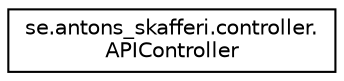 digraph "Graphical Class Hierarchy"
{
 // LATEX_PDF_SIZE
  edge [fontname="Helvetica",fontsize="10",labelfontname="Helvetica",labelfontsize="10"];
  node [fontname="Helvetica",fontsize="10",shape=record];
  rankdir="LR";
  Node0 [label="se.antons_skafferi.controller.\lAPIController",height=0.2,width=0.4,color="black", fillcolor="white", style="filled",URL="$classse_1_1antons__skafferi_1_1controller_1_1_a_p_i_controller.html",tooltip=" "];
}

